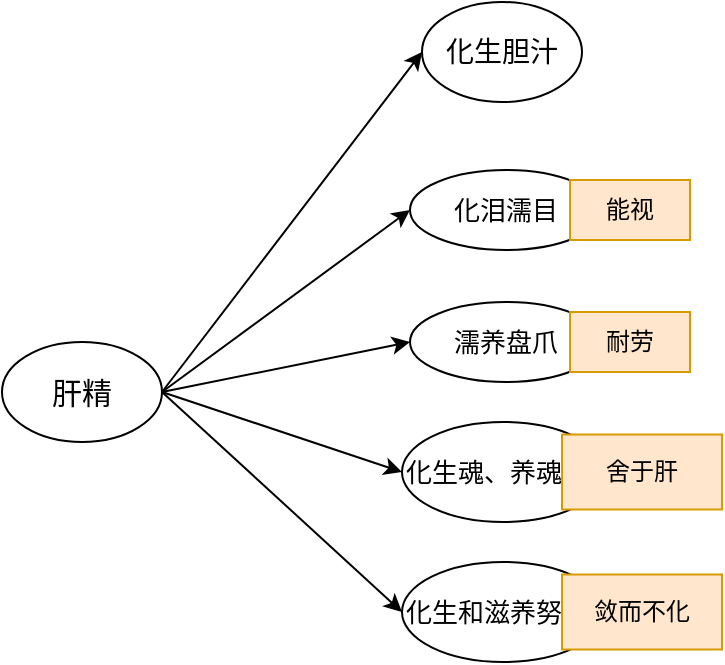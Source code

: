 <mxfile version="22.1.17" type="github">
  <diagram name="第 1 页" id="SPCY4sjMRmm0NcjuiNyU">
    <mxGraphModel dx="1050" dy="557" grid="1" gridSize="10" guides="1" tooltips="1" connect="1" arrows="1" fold="1" page="1" pageScale="1" pageWidth="827" pageHeight="1169" math="0" shadow="0">
      <root>
        <mxCell id="0" />
        <mxCell id="1" parent="0" />
        <mxCell id="0-277O36P96OIKh_NpkG-1" value="肝精" style="ellipse;whiteSpace=wrap;html=1;fontSize=15;" parent="1" vertex="1">
          <mxGeometry x="190" y="250" width="80" height="50" as="geometry" />
        </mxCell>
        <mxCell id="AbgtmwVt9UdKqXQrlQnO-2" value="化生胆汁" style="ellipse;whiteSpace=wrap;html=1;fontSize=14;" vertex="1" parent="1">
          <mxGeometry x="400" y="80" width="80" height="50" as="geometry" />
        </mxCell>
        <mxCell id="AbgtmwVt9UdKqXQrlQnO-8" value="" style="group" vertex="1" connectable="0" parent="1">
          <mxGeometry x="414" y="164" width="120" height="40" as="geometry" />
        </mxCell>
        <mxCell id="AbgtmwVt9UdKqXQrlQnO-9" value="化泪濡目" style="ellipse;whiteSpace=wrap;html=1;fontSize=13;" vertex="1" parent="AbgtmwVt9UdKqXQrlQnO-8">
          <mxGeometry x="-20" width="96" height="40" as="geometry" />
        </mxCell>
        <mxCell id="AbgtmwVt9UdKqXQrlQnO-10" value="" style="endArrow=classic;html=1;rounded=0;exitX=1;exitY=0.5;exitDx=0;exitDy=0;" edge="1" parent="AbgtmwVt9UdKqXQrlQnO-8" source="AbgtmwVt9UdKqXQrlQnO-9" target="AbgtmwVt9UdKqXQrlQnO-11">
          <mxGeometry width="50" height="50" relative="1" as="geometry">
            <mxPoint x="127" y="21" as="sourcePoint" />
            <mxPoint x="272" y="20" as="targetPoint" />
          </mxGeometry>
        </mxCell>
        <mxCell id="AbgtmwVt9UdKqXQrlQnO-11" value="能视" style="text;html=1;strokeColor=#d79b00;fillColor=#ffe6cc;align=center;verticalAlign=middle;whiteSpace=wrap;rounded=0;" vertex="1" parent="AbgtmwVt9UdKqXQrlQnO-8">
          <mxGeometry x="60" y="5" width="60" height="30" as="geometry" />
        </mxCell>
        <mxCell id="AbgtmwVt9UdKqXQrlQnO-12" value="" style="group" vertex="1" connectable="0" parent="1">
          <mxGeometry x="414" y="230" width="120" height="40" as="geometry" />
        </mxCell>
        <mxCell id="AbgtmwVt9UdKqXQrlQnO-13" value="濡养盘爪" style="ellipse;whiteSpace=wrap;html=1;fontSize=13;" vertex="1" parent="AbgtmwVt9UdKqXQrlQnO-12">
          <mxGeometry x="-20" width="96" height="40" as="geometry" />
        </mxCell>
        <mxCell id="AbgtmwVt9UdKqXQrlQnO-14" value="" style="endArrow=classic;html=1;rounded=0;exitX=1;exitY=0.5;exitDx=0;exitDy=0;" edge="1" parent="AbgtmwVt9UdKqXQrlQnO-12" source="AbgtmwVt9UdKqXQrlQnO-13" target="AbgtmwVt9UdKqXQrlQnO-15">
          <mxGeometry width="50" height="50" relative="1" as="geometry">
            <mxPoint x="127" y="21" as="sourcePoint" />
            <mxPoint x="272" y="20" as="targetPoint" />
          </mxGeometry>
        </mxCell>
        <mxCell id="AbgtmwVt9UdKqXQrlQnO-15" value="耐劳" style="text;html=1;strokeColor=#d79b00;fillColor=#ffe6cc;align=center;verticalAlign=middle;whiteSpace=wrap;rounded=0;" vertex="1" parent="AbgtmwVt9UdKqXQrlQnO-12">
          <mxGeometry x="60" y="5" width="60" height="30" as="geometry" />
        </mxCell>
        <mxCell id="AbgtmwVt9UdKqXQrlQnO-17" value="" style="endArrow=classic;html=1;rounded=0;entryX=0;entryY=0.5;entryDx=0;entryDy=0;exitX=1;exitY=0.5;exitDx=0;exitDy=0;" edge="1" parent="1" source="0-277O36P96OIKh_NpkG-1" target="AbgtmwVt9UdKqXQrlQnO-2">
          <mxGeometry width="50" height="50" relative="1" as="geometry">
            <mxPoint x="300" y="180" as="sourcePoint" />
            <mxPoint x="350" y="130" as="targetPoint" />
          </mxGeometry>
        </mxCell>
        <mxCell id="AbgtmwVt9UdKqXQrlQnO-18" value="" style="endArrow=classic;html=1;rounded=0;entryX=0;entryY=0.5;entryDx=0;entryDy=0;exitX=1;exitY=0.5;exitDx=0;exitDy=0;" edge="1" parent="1" source="0-277O36P96OIKh_NpkG-1" target="AbgtmwVt9UdKqXQrlQnO-9">
          <mxGeometry width="50" height="50" relative="1" as="geometry">
            <mxPoint x="220" y="370" as="sourcePoint" />
            <mxPoint x="270" y="320" as="targetPoint" />
          </mxGeometry>
        </mxCell>
        <mxCell id="AbgtmwVt9UdKqXQrlQnO-19" value="" style="endArrow=classic;html=1;rounded=0;entryX=0;entryY=0.5;entryDx=0;entryDy=0;exitX=1;exitY=0.5;exitDx=0;exitDy=0;" edge="1" parent="1" source="0-277O36P96OIKh_NpkG-1" target="AbgtmwVt9UdKqXQrlQnO-13">
          <mxGeometry width="50" height="50" relative="1" as="geometry">
            <mxPoint x="270" y="410" as="sourcePoint" />
            <mxPoint x="320" y="360" as="targetPoint" />
          </mxGeometry>
        </mxCell>
        <mxCell id="AbgtmwVt9UdKqXQrlQnO-24" value="" style="group" vertex="1" connectable="0" parent="1">
          <mxGeometry x="390" y="290" width="160" height="50" as="geometry" />
        </mxCell>
        <mxCell id="AbgtmwVt9UdKqXQrlQnO-25" value="化生魂、养魂" style="ellipse;whiteSpace=wrap;html=1;fontSize=13;align=left;" vertex="1" parent="AbgtmwVt9UdKqXQrlQnO-24">
          <mxGeometry width="101.333" height="50" as="geometry" />
        </mxCell>
        <mxCell id="AbgtmwVt9UdKqXQrlQnO-26" value="" style="endArrow=classic;html=1;rounded=0;exitX=1;exitY=0.5;exitDx=0;exitDy=0;" edge="1" parent="AbgtmwVt9UdKqXQrlQnO-24" source="AbgtmwVt9UdKqXQrlQnO-25" target="AbgtmwVt9UdKqXQrlQnO-27">
          <mxGeometry width="50" height="50" relative="1" as="geometry">
            <mxPoint x="169.333" y="26.25" as="sourcePoint" />
            <mxPoint x="362.667" y="25" as="targetPoint" />
          </mxGeometry>
        </mxCell>
        <mxCell id="AbgtmwVt9UdKqXQrlQnO-27" value="舍于肝" style="text;html=1;strokeColor=#d79b00;fillColor=#ffe6cc;align=center;verticalAlign=middle;whiteSpace=wrap;rounded=0;" vertex="1" parent="AbgtmwVt9UdKqXQrlQnO-24">
          <mxGeometry x="80" y="6.25" width="80" height="37.5" as="geometry" />
        </mxCell>
        <mxCell id="AbgtmwVt9UdKqXQrlQnO-28" value="" style="group" vertex="1" connectable="0" parent="1">
          <mxGeometry x="390" y="360" width="160" height="50" as="geometry" />
        </mxCell>
        <mxCell id="AbgtmwVt9UdKqXQrlQnO-29" value="化生和滋养努" style="ellipse;whiteSpace=wrap;html=1;fontSize=13;align=left;" vertex="1" parent="AbgtmwVt9UdKqXQrlQnO-28">
          <mxGeometry width="101.333" height="50" as="geometry" />
        </mxCell>
        <mxCell id="AbgtmwVt9UdKqXQrlQnO-30" value="" style="endArrow=classic;html=1;rounded=0;exitX=1;exitY=0.5;exitDx=0;exitDy=0;" edge="1" parent="AbgtmwVt9UdKqXQrlQnO-28" source="AbgtmwVt9UdKqXQrlQnO-29" target="AbgtmwVt9UdKqXQrlQnO-31">
          <mxGeometry width="50" height="50" relative="1" as="geometry">
            <mxPoint x="169.333" y="26.25" as="sourcePoint" />
            <mxPoint x="362.667" y="25" as="targetPoint" />
          </mxGeometry>
        </mxCell>
        <mxCell id="AbgtmwVt9UdKqXQrlQnO-31" value="敛而不化" style="text;html=1;strokeColor=#d79b00;fillColor=#ffe6cc;align=center;verticalAlign=middle;whiteSpace=wrap;rounded=0;" vertex="1" parent="AbgtmwVt9UdKqXQrlQnO-28">
          <mxGeometry x="80" y="6.25" width="80" height="37.5" as="geometry" />
        </mxCell>
        <mxCell id="AbgtmwVt9UdKqXQrlQnO-32" value="" style="endArrow=classic;html=1;rounded=0;entryX=0;entryY=0.5;entryDx=0;entryDy=0;exitX=1;exitY=0.5;exitDx=0;exitDy=0;" edge="1" parent="1" source="0-277O36P96OIKh_NpkG-1" target="AbgtmwVt9UdKqXQrlQnO-29">
          <mxGeometry width="50" height="50" relative="1" as="geometry">
            <mxPoint x="60" y="460" as="sourcePoint" />
            <mxPoint x="110" y="410" as="targetPoint" />
          </mxGeometry>
        </mxCell>
        <mxCell id="AbgtmwVt9UdKqXQrlQnO-33" value="" style="endArrow=classic;html=1;rounded=0;entryX=0;entryY=0.5;entryDx=0;entryDy=0;exitX=1;exitY=0.5;exitDx=0;exitDy=0;" edge="1" parent="1" source="0-277O36P96OIKh_NpkG-1" target="AbgtmwVt9UdKqXQrlQnO-25">
          <mxGeometry width="50" height="50" relative="1" as="geometry">
            <mxPoint x="80" y="400" as="sourcePoint" />
            <mxPoint x="130" y="350" as="targetPoint" />
          </mxGeometry>
        </mxCell>
      </root>
    </mxGraphModel>
  </diagram>
</mxfile>
